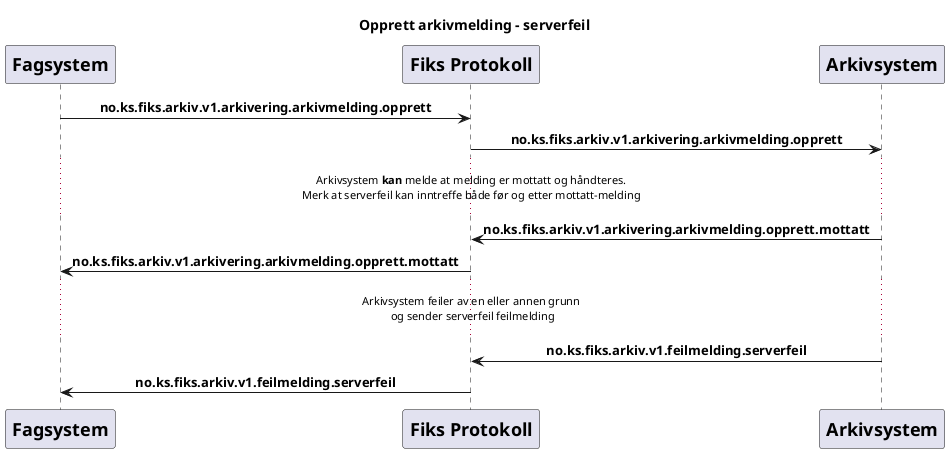 @startuml
skinparam sequenceMessageAlign center

title "Opprett arkivmelding - serverfeil"

participant Fagsystem [
    = Fagsystem
]
participant FiksProtokoll [
    = Fiks Protokoll
]
participant Arkivsystem [
    = Arkivsystem
]

Fagsystem -> FiksProtokoll : **no.ks.fiks.arkiv.v1.arkivering.arkivmelding.opprett**
FiksProtokoll -> Arkivsystem : **no.ks.fiks.arkiv.v1.arkivering.arkivmelding.opprett**
...Arkivsystem **kan** melde at melding er mottatt og håndteres.\nMerk at serverfeil kan inntreffe både før og etter mottatt-melding...
Arkivsystem -> FiksProtokoll : **no.ks.fiks.arkiv.v1.arkivering.arkivmelding.opprett.mottatt**
FiksProtokoll -> Fagsystem : **no.ks.fiks.arkiv.v1.arkivering.arkivmelding.opprett.mottatt**
...Arkivsystem feiler av en eller annen grunn\n og sender serverfeil feilmelding...
Arkivsystem -> FiksProtokoll : **no.ks.fiks.arkiv.v1.feilmelding.serverfeil**
FiksProtokoll -> Fagsystem : **no.ks.fiks.arkiv.v1.feilmelding.serverfeil**

@enduml
